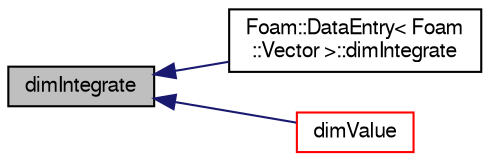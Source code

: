 digraph "dimIntegrate"
{
  bgcolor="transparent";
  edge [fontname="FreeSans",fontsize="10",labelfontname="FreeSans",labelfontsize="10"];
  node [fontname="FreeSans",fontsize="10",shape=record];
  rankdir="LR";
  Node425 [label="dimIntegrate",height=0.2,width=0.4,color="black", fillcolor="grey75", style="filled", fontcolor="black"];
  Node425 -> Node426 [dir="back",color="midnightblue",fontsize="10",style="solid",fontname="FreeSans"];
  Node426 [label="Foam::DataEntry\< Foam\l::Vector \>::dimIntegrate",height=0.2,width=0.4,color="black",URL="$a27662.html#aaaade85dca736596104429866d4ec109",tooltip="Integrate between two scalar fields and return a field of. "];
  Node425 -> Node427 [dir="back",color="midnightblue",fontsize="10",style="solid",fontname="FreeSans"];
  Node427 [label="dimValue",height=0.2,width=0.4,color="red",URL="$a27658.html#ad7341b504218869421ad9ba73078fd09",tooltip="Return dimensioned constant value. "];
}
